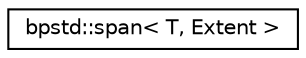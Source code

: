 digraph "Graphical Class Hierarchy"
{
 // LATEX_PDF_SIZE
  edge [fontname="Helvetica",fontsize="10",labelfontname="Helvetica",labelfontsize="10"];
  node [fontname="Helvetica",fontsize="10",shape=record];
  rankdir="LR";
  Node0 [label="bpstd::span\< T, Extent \>",height=0.2,width=0.4,color="black", fillcolor="white", style="filled",URL="$d4/dd8/classbpstd_1_1span.html",tooltip="This class is a non-owning view of a contiguous piece of memory."];
}
